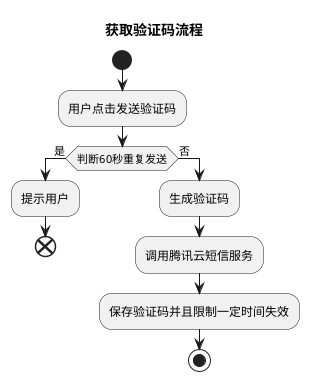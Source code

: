 @startuml
'https://plantuml.com/activity-diagram-beta
title 获取验证码流程
start
:用户点击发送验证码;
if (判断60秒重复发送) then (是)
    :提示用户;
    end
else(否)
    :生成验证码;
    :调用腾讯云短信服务;
    :保存验证码并且限制一定时间失效;
stop

@enduml

验证码服务是指在用户注册、登录或进行重要操作时，向用户提供一个验证码，用户需要输入正确的验证码才能完成注册、登录或操作。这是一种常见的网络安全措施，可以防止恶意自动注册、登录或操作。

需求分析
确定服务使用场景。在哪些情况下需要使用验证码服务，例如用户注册、登录或进行重要操作。
确定验证码的生成方式。验证码可以是纯数字、纯字母或数字字母混合，可以通过随机生成或人工制作的方式生成。
确定验证码的发送方式。验证码可以通过短信、邮件或其他方式发送给用户。
确定验证码的有效期。验证码通常有一定的有效期，在有效期内可以使用，过期后需要重新获取。

需求设计
验证码注册登录业务是指在用户注册或登录时使用验证码的业务流程。
在进行验证码注册登录业务的需求设计时，我们需要考虑以下几个方面：
用户身份验证。用户在注册或登录时，需要通过手机号或邮箱进行身份验证。
验证码的生成和发送。在用户注册或登录时，系统会自动生成一个验证码，并使用短信或邮件的方式发送给用户。
用户输入验证码。用户在注册或登录时，需要输入收到的验证码进行验证。
验证码的校验。系统会校验用户输入的验证码是否正确，如果正确则允许用户注册或登录，否则提示用户验证码错误。
验证码的有效期。验证码通常有一定的有效期，在有效期内可以使用，过期后需要重新获取。
在进行验证码注册登录业务的需求设计时，我们还需要考虑其他一些方面：
注册或登录成功后的操作。如果用户注册或登录成功，系统可以进行一些相应的操作，例如跳转到用户个人页面、弹出欢迎提示框等。
错误提示信息。在用户输入错误的验证码或验证码过期时，系统需要给出相应的错误提示信息，告知用户需要重新获取验证码。
安全性。验证码注册登录业务是一种网络安全措施，需要保证验证码的安全性，避免被恶意破解。
兼容性。验证码注册登录业务需要兼容不同的浏览器和设备，保证用户在任何情况下都能使用该业务。

流程设计
用户在网站上进行注册、登录或操作时，系统自动生成一个验证码。
系统使用腾讯云的短信服务或邮件服务，将验证码发送给用户。
用户收到验证码后，在网站上输入验证码进行验证。
系统验证验证码是否正确，如果正确则允许用户完成注册、登录或操作，否则提示用户验证码错误。
系统记录验证码的使用时间，如果超过了验证码的有效期，则提示用户验证码已过期，需要重新获取。

一、验证码服务的业务流程

验证码服务的产品主要有：手机验证码服务、网站验证接口、短信验证码等。 在产品中，我们常说业务流程是一个产品经理的基本功，业务流程一般分为：需求提报——需求分析——方案设计——功能实现。 那这里要说明一下，当我们在做手机验证码时，也可以先按照这个路径进行操作：“需求提报—需求分析—方案设计—功能实现”。 在上面的流程中，我们是按照需求分析—方案设计这样一个思路来操作的。

二、验证码分类

验证码分为：短信验证码、语音验证码和图形验证码。 1.短信验证码：通过智能短信通道发送手机号码，让用户回复是否登录； 2.语音验证码：用户可以直接输入语音（非语音验证），在发送短信时同时发送短信内容； 3.图形验证码：通过图形化，让用户理解内容。 4.语音验证码：通过手机号码进行验证。

三、验证码服务需求点及注意事项

验证码服务需求点： （1）为了防止用户输入的手机号或姓名是错误填写的，验证码服务方需要识别，可以通过校验用户输入信息，并与用户已有信息进行比对。 （2）为了防止恶意用户进行短信骚扰，需要在短信发送前，提前进行拦截。 （3）要有合理的延迟策略，尽量让用户在正确验证码提交前能收到短信而不是收到短信后再确认。 （4）为了保证系统正常运行，需要保证一个手机号只接收一个验证码信息。 （5）为了提高效率，可以将多个验证码服务方联合起来使用。

四、结语

验证码服务在当前的互联网中，可以说是一个十分重要的业务场景，是保证用户隐私安全、防止验证码被窃取等的一种措施。 验证码服务作为一种手段可以说是一种十分“高级”的手段了，同时也给互联网公司带来了很多问题和挑战： 需要大量人力成本，来保证用户体验； 需要大量验证数据，保证数据正确性与安全性； 需要对用户进行隐私保护，防止被第三方盗取个人信息等。